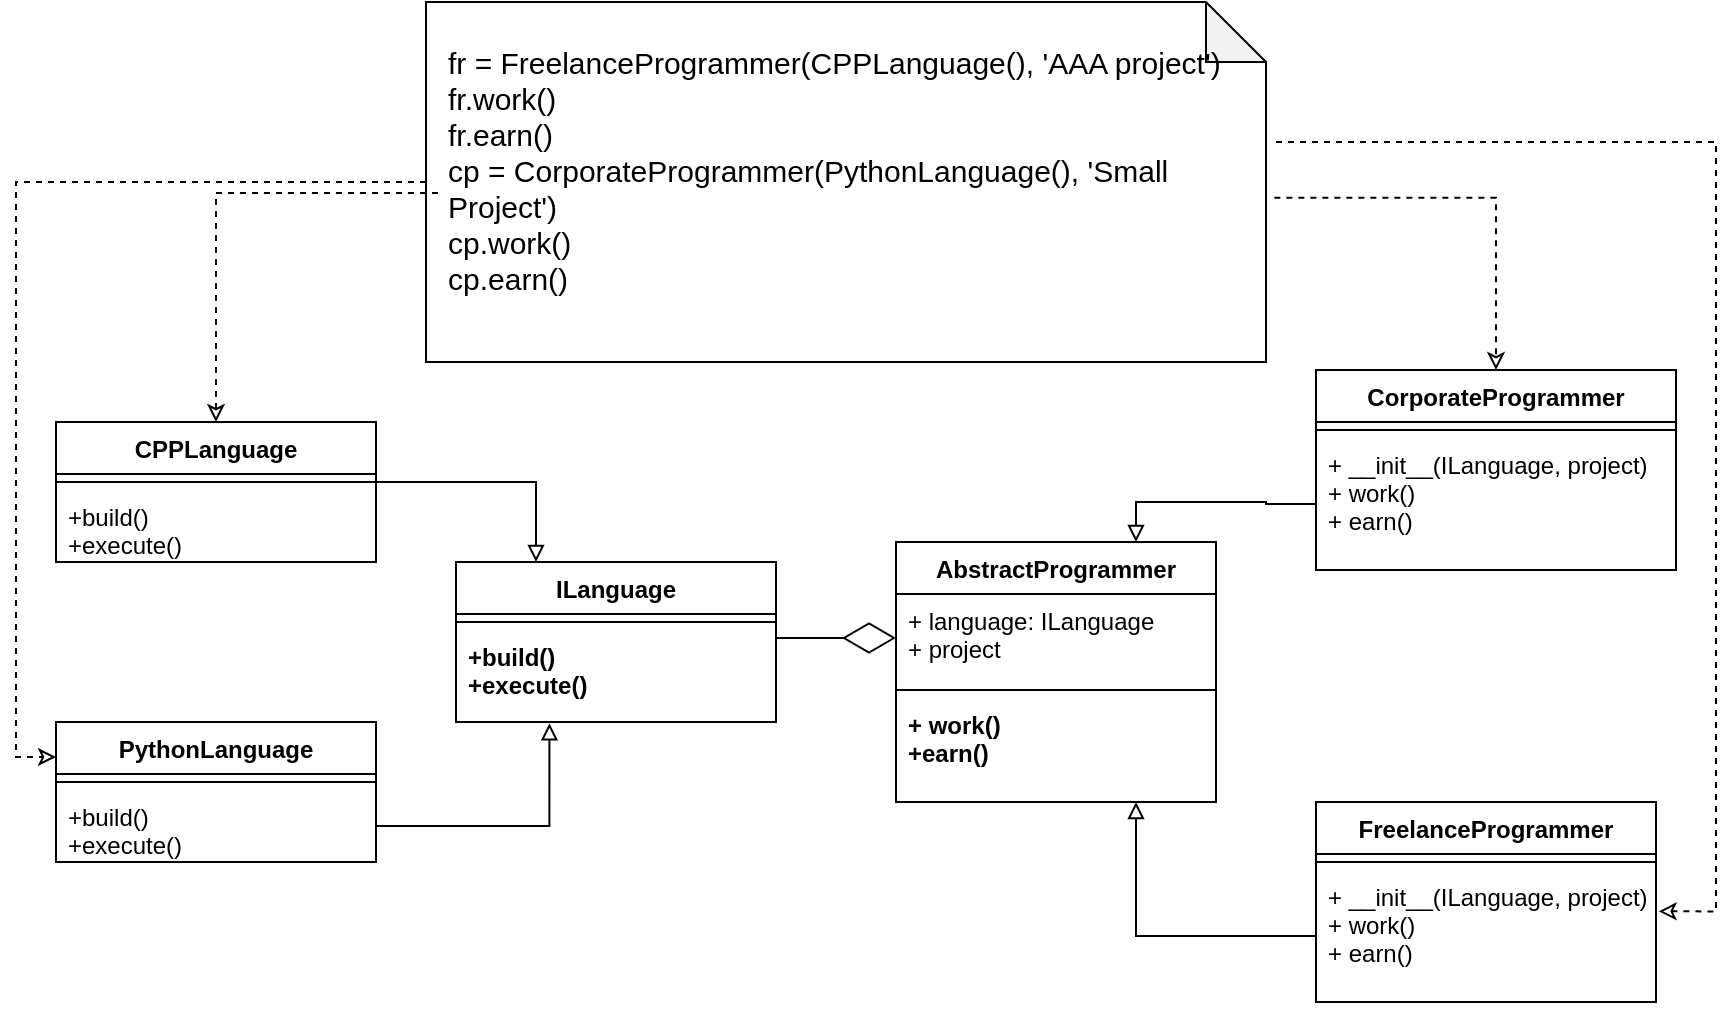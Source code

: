 <mxfile version="20.8.16" type="device"><diagram name="Page-1" id="-8NdUKsVODPIWI0RmNN9"><mxGraphModel dx="1100" dy="817" grid="1" gridSize="10" guides="1" tooltips="1" connect="1" arrows="1" fold="1" page="1" pageScale="1" pageWidth="850" pageHeight="1100" math="0" shadow="0"><root><mxCell id="0"/><mxCell id="1" parent="0"/><mxCell id="G6viSD0LB8z9obWxYMiL-1" value="ILanguage" style="swimlane;fontStyle=1;align=center;verticalAlign=top;childLayout=stackLayout;horizontal=1;startSize=26;horizontalStack=0;resizeParent=1;resizeParentMax=0;resizeLast=0;collapsible=1;marginBottom=0;" vertex="1" parent="1"><mxGeometry x="230" y="280" width="160" height="80" as="geometry"/></mxCell><mxCell id="G6viSD0LB8z9obWxYMiL-3" value="" style="line;strokeWidth=1;fillColor=none;align=left;verticalAlign=middle;spacingTop=-1;spacingLeft=3;spacingRight=3;rotatable=0;labelPosition=right;points=[];portConstraint=eastwest;strokeColor=inherit;" vertex="1" parent="G6viSD0LB8z9obWxYMiL-1"><mxGeometry y="26" width="160" height="8" as="geometry"/></mxCell><mxCell id="G6viSD0LB8z9obWxYMiL-4" value="+build()&#10;+execute()" style="text;strokeColor=none;fillColor=none;align=left;verticalAlign=top;spacingLeft=4;spacingRight=4;overflow=hidden;rotatable=0;points=[[0,0.5],[1,0.5]];portConstraint=eastwest;fontStyle=1" vertex="1" parent="G6viSD0LB8z9obWxYMiL-1"><mxGeometry y="34" width="160" height="46" as="geometry"/></mxCell><mxCell id="G6viSD0LB8z9obWxYMiL-5" value="CPPLanguage" style="swimlane;fontStyle=1;align=center;verticalAlign=top;childLayout=stackLayout;horizontal=1;startSize=26;horizontalStack=0;resizeParent=1;resizeParentMax=0;resizeLast=0;collapsible=1;marginBottom=0;" vertex="1" parent="1"><mxGeometry x="30" y="210" width="160" height="70" as="geometry"/></mxCell><mxCell id="G6viSD0LB8z9obWxYMiL-7" value="" style="line;strokeWidth=1;fillColor=none;align=left;verticalAlign=middle;spacingTop=-1;spacingLeft=3;spacingRight=3;rotatable=0;labelPosition=right;points=[];portConstraint=eastwest;strokeColor=inherit;" vertex="1" parent="G6viSD0LB8z9obWxYMiL-5"><mxGeometry y="26" width="160" height="8" as="geometry"/></mxCell><mxCell id="G6viSD0LB8z9obWxYMiL-8" value="+build()&#10;+execute()" style="text;strokeColor=none;fillColor=none;align=left;verticalAlign=top;spacingLeft=4;spacingRight=4;overflow=hidden;rotatable=0;points=[[0,0.5],[1,0.5]];portConstraint=eastwest;" vertex="1" parent="G6viSD0LB8z9obWxYMiL-5"><mxGeometry y="34" width="160" height="36" as="geometry"/></mxCell><mxCell id="G6viSD0LB8z9obWxYMiL-9" value="PythonLanguage" style="swimlane;fontStyle=1;align=center;verticalAlign=top;childLayout=stackLayout;horizontal=1;startSize=26;horizontalStack=0;resizeParent=1;resizeParentMax=0;resizeLast=0;collapsible=1;marginBottom=0;" vertex="1" parent="1"><mxGeometry x="30" y="360" width="160" height="70" as="geometry"/></mxCell><mxCell id="G6viSD0LB8z9obWxYMiL-10" value="" style="line;strokeWidth=1;fillColor=none;align=left;verticalAlign=middle;spacingTop=-1;spacingLeft=3;spacingRight=3;rotatable=0;labelPosition=right;points=[];portConstraint=eastwest;strokeColor=inherit;" vertex="1" parent="G6viSD0LB8z9obWxYMiL-9"><mxGeometry y="26" width="160" height="8" as="geometry"/></mxCell><mxCell id="G6viSD0LB8z9obWxYMiL-11" value="+build()&#10;+execute()" style="text;strokeColor=none;fillColor=none;align=left;verticalAlign=top;spacingLeft=4;spacingRight=4;overflow=hidden;rotatable=0;points=[[0,0.5],[1,0.5]];portConstraint=eastwest;" vertex="1" parent="G6viSD0LB8z9obWxYMiL-9"><mxGeometry y="34" width="160" height="36" as="geometry"/></mxCell><mxCell id="G6viSD0LB8z9obWxYMiL-12" style="edgeStyle=orthogonalEdgeStyle;rounded=0;orthogonalLoop=1;jettySize=auto;html=1;entryX=0.25;entryY=0;entryDx=0;entryDy=0;endArrow=block;endFill=0;" edge="1" parent="1" source="G6viSD0LB8z9obWxYMiL-7" target="G6viSD0LB8z9obWxYMiL-1"><mxGeometry relative="1" as="geometry"/></mxCell><mxCell id="G6viSD0LB8z9obWxYMiL-13" style="edgeStyle=orthogonalEdgeStyle;rounded=0;orthogonalLoop=1;jettySize=auto;html=1;entryX=0.292;entryY=1.014;entryDx=0;entryDy=0;entryPerimeter=0;endArrow=block;endFill=0;" edge="1" parent="1" source="G6viSD0LB8z9obWxYMiL-11" target="G6viSD0LB8z9obWxYMiL-4"><mxGeometry relative="1" as="geometry"/></mxCell><mxCell id="G6viSD0LB8z9obWxYMiL-14" value="AbstractProgrammer" style="swimlane;fontStyle=1;align=center;verticalAlign=top;childLayout=stackLayout;horizontal=1;startSize=26;horizontalStack=0;resizeParent=1;resizeParentMax=0;resizeLast=0;collapsible=1;marginBottom=0;" vertex="1" parent="1"><mxGeometry x="450" y="270" width="160" height="130" as="geometry"/></mxCell><mxCell id="G6viSD0LB8z9obWxYMiL-15" value="+ language: ILanguage&#10;+ project&#10;" style="text;strokeColor=none;fillColor=none;align=left;verticalAlign=top;spacingLeft=4;spacingRight=4;overflow=hidden;rotatable=0;points=[[0,0.5],[1,0.5]];portConstraint=eastwest;" vertex="1" parent="G6viSD0LB8z9obWxYMiL-14"><mxGeometry y="26" width="160" height="44" as="geometry"/></mxCell><mxCell id="G6viSD0LB8z9obWxYMiL-16" value="" style="line;strokeWidth=1;fillColor=none;align=left;verticalAlign=middle;spacingTop=-1;spacingLeft=3;spacingRight=3;rotatable=0;labelPosition=right;points=[];portConstraint=eastwest;strokeColor=inherit;" vertex="1" parent="G6viSD0LB8z9obWxYMiL-14"><mxGeometry y="70" width="160" height="8" as="geometry"/></mxCell><mxCell id="G6viSD0LB8z9obWxYMiL-17" value="+ work()&#10;+earn()" style="text;strokeColor=none;fillColor=none;align=left;verticalAlign=top;spacingLeft=4;spacingRight=4;overflow=hidden;rotatable=0;points=[[0,0.5],[1,0.5]];portConstraint=eastwest;fontStyle=1" vertex="1" parent="G6viSD0LB8z9obWxYMiL-14"><mxGeometry y="78" width="160" height="52" as="geometry"/></mxCell><mxCell id="G6viSD0LB8z9obWxYMiL-18" value="CorporateProgrammer" style="swimlane;fontStyle=1;align=center;verticalAlign=top;childLayout=stackLayout;horizontal=1;startSize=26;horizontalStack=0;resizeParent=1;resizeParentMax=0;resizeLast=0;collapsible=1;marginBottom=0;" vertex="1" parent="1"><mxGeometry x="660" y="184" width="180" height="100" as="geometry"/></mxCell><mxCell id="G6viSD0LB8z9obWxYMiL-20" value="" style="line;strokeWidth=1;fillColor=none;align=left;verticalAlign=middle;spacingTop=-1;spacingLeft=3;spacingRight=3;rotatable=0;labelPosition=right;points=[];portConstraint=eastwest;strokeColor=inherit;" vertex="1" parent="G6viSD0LB8z9obWxYMiL-18"><mxGeometry y="26" width="180" height="8" as="geometry"/></mxCell><mxCell id="G6viSD0LB8z9obWxYMiL-21" value="+ __init__(ILanguage, project)&#10;+ work()&#10;+ earn()" style="text;strokeColor=none;fillColor=none;align=left;verticalAlign=top;spacingLeft=4;spacingRight=4;overflow=hidden;rotatable=0;points=[[0,0.5],[1,0.5]];portConstraint=eastwest;" vertex="1" parent="G6viSD0LB8z9obWxYMiL-18"><mxGeometry y="34" width="180" height="66" as="geometry"/></mxCell><mxCell id="G6viSD0LB8z9obWxYMiL-22" value="FreelanceProgrammer" style="swimlane;fontStyle=1;align=center;verticalAlign=top;childLayout=stackLayout;horizontal=1;startSize=26;horizontalStack=0;resizeParent=1;resizeParentMax=0;resizeLast=0;collapsible=1;marginBottom=0;" vertex="1" parent="1"><mxGeometry x="660" y="400" width="170" height="100" as="geometry"/></mxCell><mxCell id="G6viSD0LB8z9obWxYMiL-24" value="" style="line;strokeWidth=1;fillColor=none;align=left;verticalAlign=middle;spacingTop=-1;spacingLeft=3;spacingRight=3;rotatable=0;labelPosition=right;points=[];portConstraint=eastwest;strokeColor=inherit;" vertex="1" parent="G6viSD0LB8z9obWxYMiL-22"><mxGeometry y="26" width="170" height="8" as="geometry"/></mxCell><mxCell id="G6viSD0LB8z9obWxYMiL-25" value="+ __init__(ILanguage, project)&#10;+ work()&#10;+ earn()" style="text;strokeColor=none;fillColor=none;align=left;verticalAlign=top;spacingLeft=4;spacingRight=4;overflow=hidden;rotatable=0;points=[[0,0.5],[1,0.5]];portConstraint=eastwest;" vertex="1" parent="G6viSD0LB8z9obWxYMiL-22"><mxGeometry y="34" width="170" height="66" as="geometry"/></mxCell><mxCell id="G6viSD0LB8z9obWxYMiL-26" style="edgeStyle=orthogonalEdgeStyle;rounded=0;orthogonalLoop=1;jettySize=auto;html=1;entryX=0.75;entryY=0;entryDx=0;entryDy=0;endArrow=block;endFill=0;" edge="1" parent="1" source="G6viSD0LB8z9obWxYMiL-21" target="G6viSD0LB8z9obWxYMiL-14"><mxGeometry relative="1" as="geometry"/></mxCell><mxCell id="G6viSD0LB8z9obWxYMiL-27" style="edgeStyle=orthogonalEdgeStyle;rounded=0;orthogonalLoop=1;jettySize=auto;html=1;entryX=0.75;entryY=1;entryDx=0;entryDy=0;entryPerimeter=0;endArrow=block;endFill=0;" edge="1" parent="1" source="G6viSD0LB8z9obWxYMiL-25" target="G6viSD0LB8z9obWxYMiL-17"><mxGeometry relative="1" as="geometry"/></mxCell><mxCell id="G6viSD0LB8z9obWxYMiL-28" value="" style="group" vertex="1" connectable="0" parent="1"><mxGeometry x="215" width="420" height="180" as="geometry"/></mxCell><mxCell id="G6viSD0LB8z9obWxYMiL-29" value="" style="shape=note;whiteSpace=wrap;html=1;backgroundOutline=1;darkOpacity=0.05;" vertex="1" parent="G6viSD0LB8z9obWxYMiL-28"><mxGeometry width="420" height="180" as="geometry"/></mxCell><mxCell id="G6viSD0LB8z9obWxYMiL-30" value="&lt;p style=&quot;font-size: 15px;&quot;&gt;&lt;font style=&quot;font-weight: normal; font-size: 15px;&quot;&gt;fr = FreelanceProgrammer(CPPLanguage(), 'AAA project')&lt;br&gt;&lt;/font&gt;&lt;font style=&quot;font-size: 15px;&quot;&gt;fr.work()&lt;br&gt;&lt;/font&gt;&lt;font style=&quot;font-size: 15px;&quot;&gt;fr.earn()&lt;/font&gt;&lt;font style=&quot;font-size: 15px;&quot;&gt;&lt;br&gt;&lt;/font&gt;&lt;font style=&quot;font-size: 15px;&quot;&gt;cp = CorporateProgrammer(PythonLanguage(), 'Small Project')&lt;br&gt;&lt;/font&gt;&lt;span style=&quot;background-color: initial;&quot;&gt;cp.work()&lt;br&gt;cp.earn()&lt;/span&gt;&lt;/p&gt;" style="text;html=1;strokeColor=none;fillColor=none;spacing=5;spacingTop=-20;whiteSpace=wrap;overflow=hidden;rounded=0;" vertex="1" parent="G6viSD0LB8z9obWxYMiL-28"><mxGeometry x="6" y="17.22" width="403" height="156.52" as="geometry"/></mxCell><mxCell id="G6viSD0LB8z9obWxYMiL-32" value="" style="endArrow=diamondThin;endFill=0;endSize=24;html=1;rounded=0;entryX=0;entryY=0.5;entryDx=0;entryDy=0;exitX=1;exitY=0.087;exitDx=0;exitDy=0;exitPerimeter=0;" edge="1" parent="1" source="G6viSD0LB8z9obWxYMiL-4" target="G6viSD0LB8z9obWxYMiL-15"><mxGeometry width="160" relative="1" as="geometry"><mxPoint x="340" y="220" as="sourcePoint"/><mxPoint x="500" y="220" as="targetPoint"/></mxGeometry></mxCell><mxCell id="G6viSD0LB8z9obWxYMiL-35" style="edgeStyle=orthogonalEdgeStyle;rounded=0;orthogonalLoop=1;jettySize=auto;html=1;entryX=0.5;entryY=0;entryDx=0;entryDy=0;dashed=1;fontSize=15;startArrow=none;startFill=0;endArrow=classic;endFill=0;" edge="1" parent="1" source="G6viSD0LB8z9obWxYMiL-30" target="G6viSD0LB8z9obWxYMiL-5"><mxGeometry relative="1" as="geometry"/></mxCell><mxCell id="G6viSD0LB8z9obWxYMiL-36" style="edgeStyle=orthogonalEdgeStyle;rounded=0;orthogonalLoop=1;jettySize=auto;html=1;entryX=0;entryY=0.25;entryDx=0;entryDy=0;dashed=1;fontSize=15;startArrow=none;startFill=0;endArrow=classic;endFill=0;" edge="1" parent="1" source="G6viSD0LB8z9obWxYMiL-29" target="G6viSD0LB8z9obWxYMiL-9"><mxGeometry relative="1" as="geometry"/></mxCell><mxCell id="G6viSD0LB8z9obWxYMiL-37" style="edgeStyle=orthogonalEdgeStyle;rounded=0;orthogonalLoop=1;jettySize=auto;html=1;entryX=0.5;entryY=0;entryDx=0;entryDy=0;dashed=1;fontSize=15;startArrow=none;startFill=0;endArrow=classic;endFill=0;exitX=1.01;exitY=0.544;exitDx=0;exitDy=0;exitPerimeter=0;" edge="1" parent="1" source="G6viSD0LB8z9obWxYMiL-29" target="G6viSD0LB8z9obWxYMiL-18"><mxGeometry relative="1" as="geometry"/></mxCell><mxCell id="G6viSD0LB8z9obWxYMiL-38" style="edgeStyle=orthogonalEdgeStyle;rounded=0;orthogonalLoop=1;jettySize=auto;html=1;entryX=1.008;entryY=0.313;entryDx=0;entryDy=0;entryPerimeter=0;dashed=1;fontSize=15;startArrow=none;startFill=0;endArrow=classic;endFill=0;" edge="1" parent="1" target="G6viSD0LB8z9obWxYMiL-25"><mxGeometry relative="1" as="geometry"><mxPoint x="640" y="70" as="sourcePoint"/><Array as="points"><mxPoint x="860" y="70"/><mxPoint x="860" y="455"/></Array></mxGeometry></mxCell></root></mxGraphModel></diagram></mxfile>